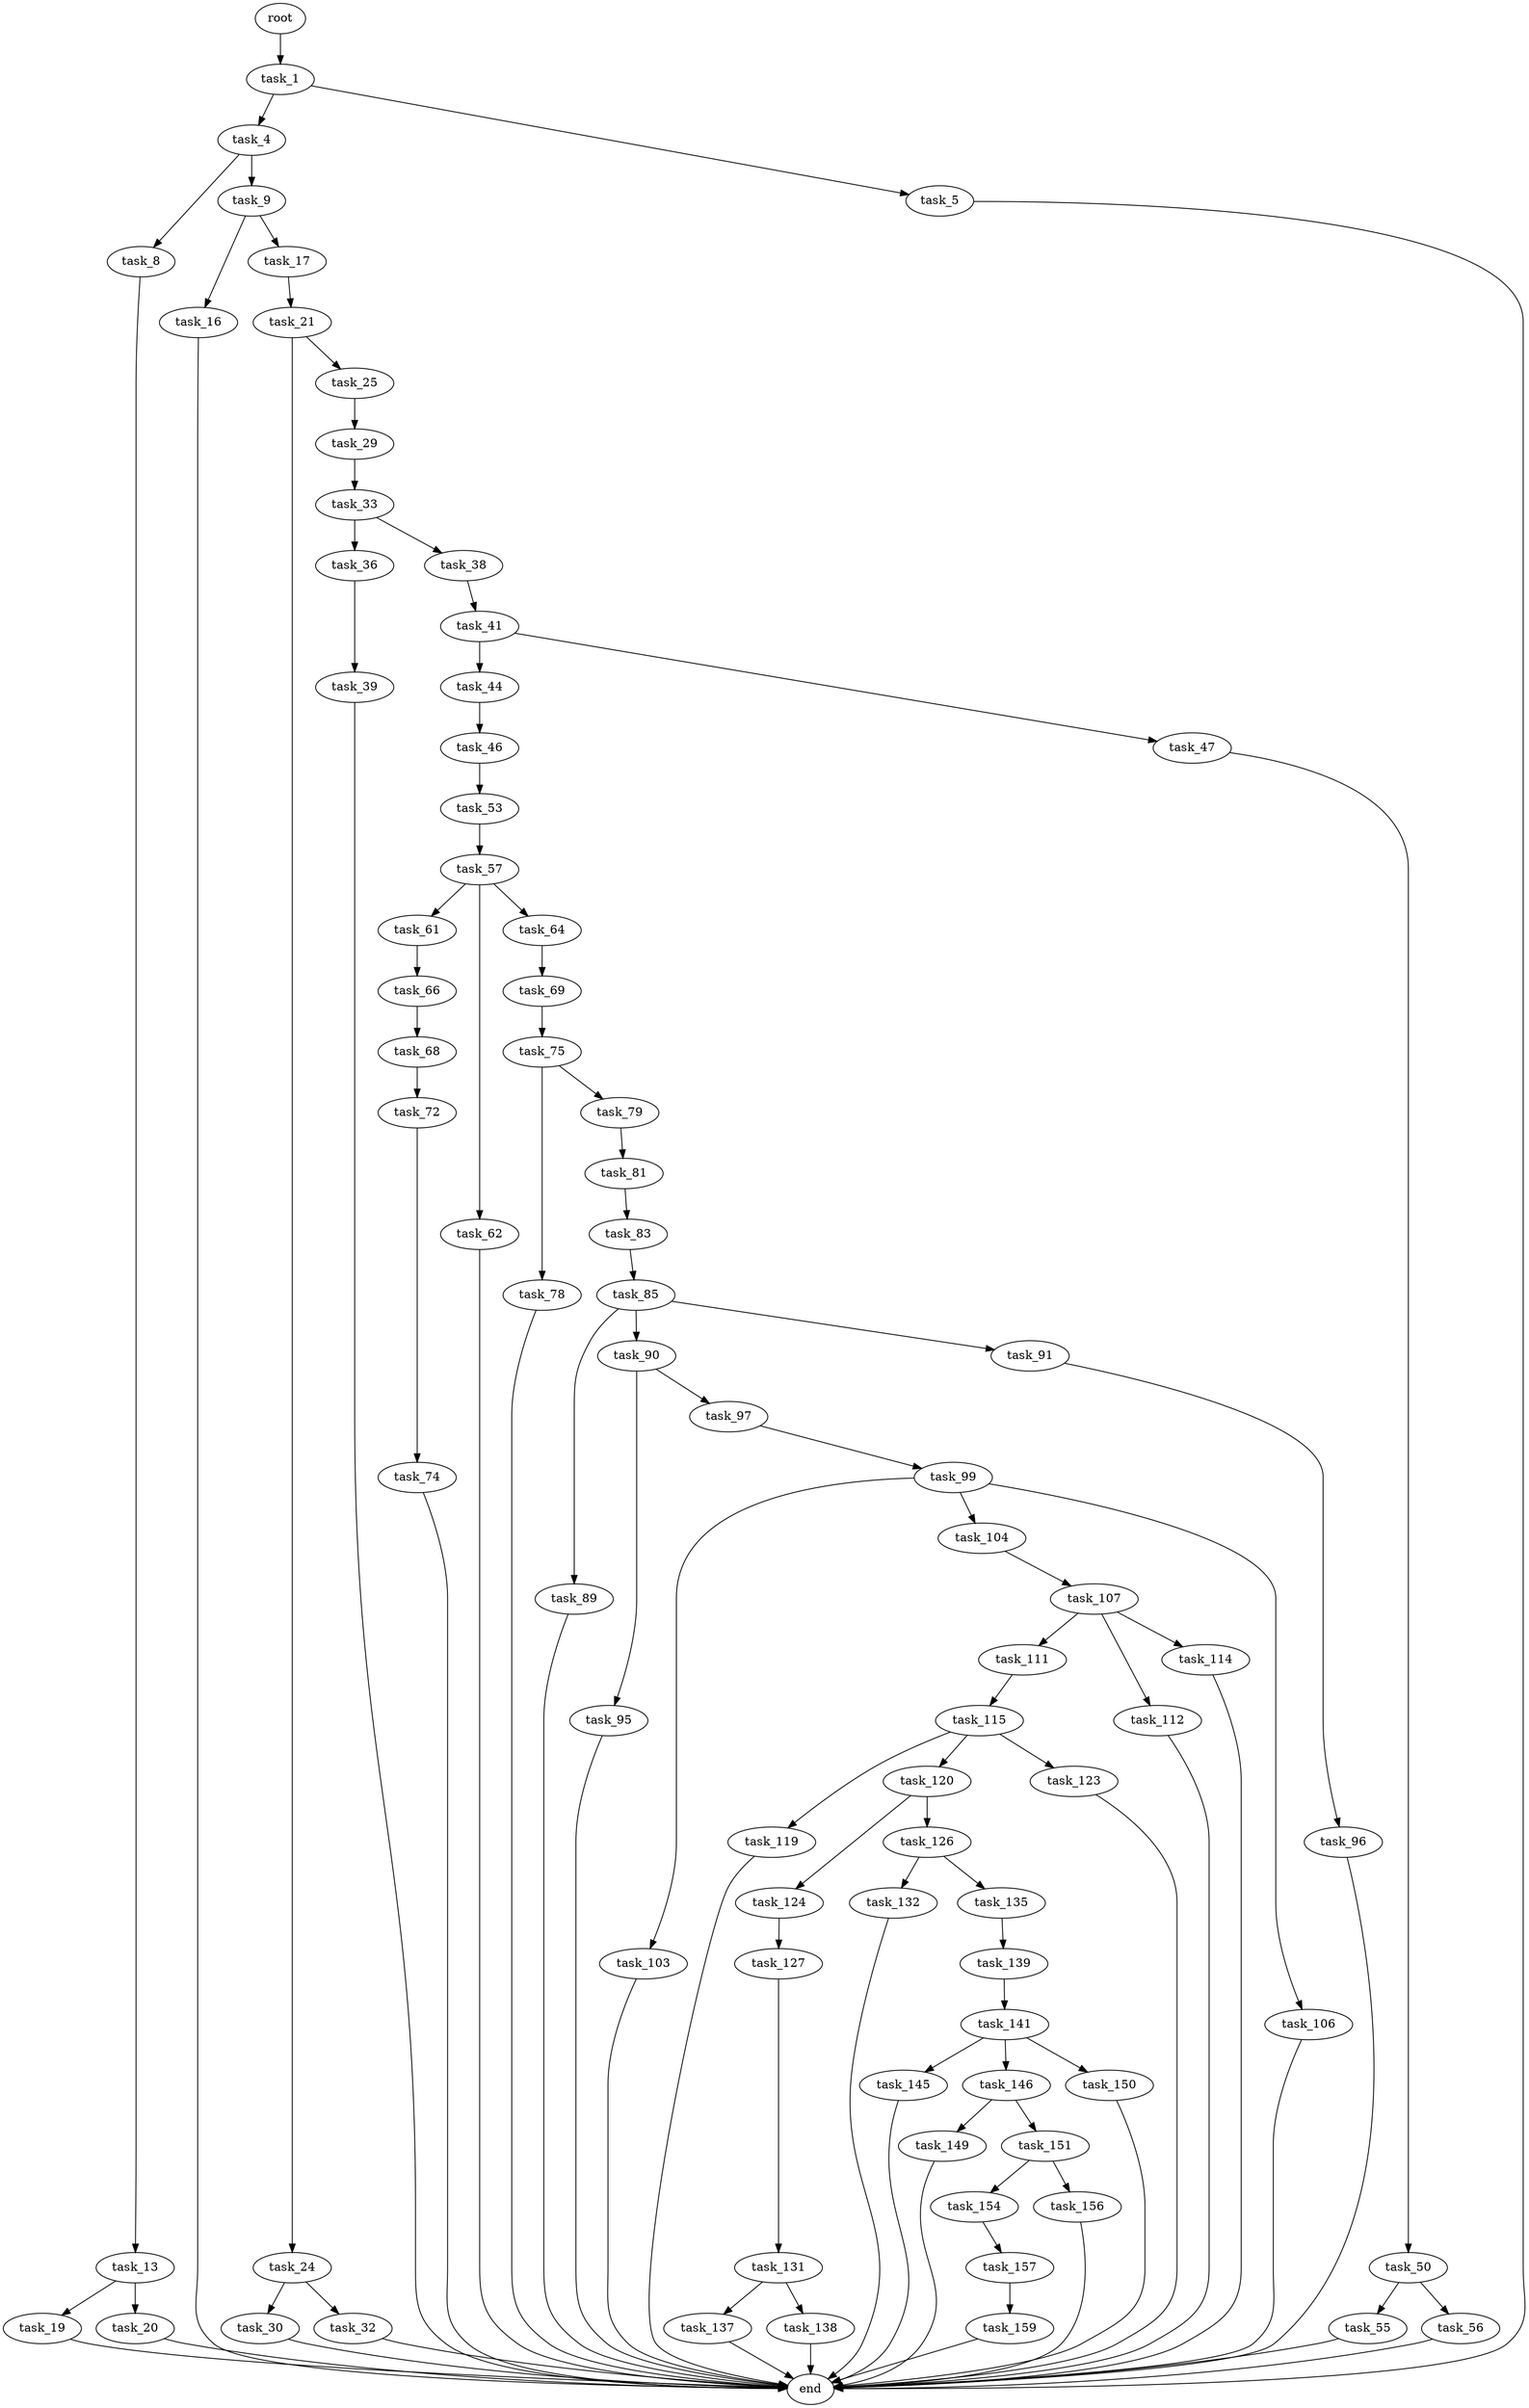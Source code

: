 digraph G {
  root [size="0.000000"];
  task_1 [size="2676679202.000000"];
  task_4 [size="231928233984.000000"];
  task_5 [size="16405010656.000000"];
  task_8 [size="1073741824000.000000"];
  task_9 [size="420901068857.000000"];
  end [size="0.000000"];
  task_13 [size="368293445632.000000"];
  task_16 [size="134217728000.000000"];
  task_17 [size="549755813888.000000"];
  task_19 [size="8589934592.000000"];
  task_20 [size="9207243521.000000"];
  task_21 [size="3721536754.000000"];
  task_24 [size="794395333298.000000"];
  task_25 [size="1954418445.000000"];
  task_30 [size="686136893.000000"];
  task_32 [size="26440514132.000000"];
  task_29 [size="212396302210.000000"];
  task_33 [size="8589934592.000000"];
  task_36 [size="138822507094.000000"];
  task_38 [size="20717040446.000000"];
  task_39 [size="22638982300.000000"];
  task_41 [size="16507079768.000000"];
  task_44 [size="1423158711371.000000"];
  task_47 [size="1073741824000.000000"];
  task_46 [size="15145161352.000000"];
  task_53 [size="114864874809.000000"];
  task_50 [size="21349032744.000000"];
  task_55 [size="28991029248.000000"];
  task_56 [size="28991029248.000000"];
  task_57 [size="354804935626.000000"];
  task_61 [size="549755813888.000000"];
  task_62 [size="41258488016.000000"];
  task_64 [size="152591014680.000000"];
  task_66 [size="1352944337916.000000"];
  task_69 [size="68719476736.000000"];
  task_68 [size="1167109536.000000"];
  task_72 [size="7405532866.000000"];
  task_75 [size="802685641423.000000"];
  task_74 [size="1073741824000.000000"];
  task_78 [size="14809584864.000000"];
  task_79 [size="8589934592.000000"];
  task_81 [size="7863547522.000000"];
  task_83 [size="655806376888.000000"];
  task_85 [size="20824031862.000000"];
  task_89 [size="2345588991.000000"];
  task_90 [size="1703995158.000000"];
  task_91 [size="28991029248.000000"];
  task_95 [size="1377018179.000000"];
  task_97 [size="549755813888.000000"];
  task_96 [size="368293445632.000000"];
  task_99 [size="388246757668.000000"];
  task_103 [size="244442103412.000000"];
  task_104 [size="869029682.000000"];
  task_106 [size="1073741824000.000000"];
  task_107 [size="4113725941.000000"];
  task_111 [size="54416372076.000000"];
  task_112 [size="231928233984.000000"];
  task_114 [size="376143463549.000000"];
  task_115 [size="8589934592.000000"];
  task_119 [size="2763154084.000000"];
  task_120 [size="839984703585.000000"];
  task_123 [size="92166919115.000000"];
  task_124 [size="506496291831.000000"];
  task_126 [size="158861982996.000000"];
  task_127 [size="293664742526.000000"];
  task_132 [size="1366121966.000000"];
  task_135 [size="8589934592.000000"];
  task_131 [size="315510711449.000000"];
  task_137 [size="659649639303.000000"];
  task_138 [size="7478055634.000000"];
  task_139 [size="549755813888.000000"];
  task_141 [size="68719476736.000000"];
  task_145 [size="82119147708.000000"];
  task_146 [size="8977434672.000000"];
  task_150 [size="461275942504.000000"];
  task_149 [size="159155825328.000000"];
  task_151 [size="2781883385.000000"];
  task_154 [size="134217728000.000000"];
  task_156 [size="143419695021.000000"];
  task_157 [size="1284925073672.000000"];
  task_159 [size="28991029248.000000"];

  root -> task_1 [size="1.000000"];
  task_1 -> task_4 [size="209715200.000000"];
  task_1 -> task_5 [size="209715200.000000"];
  task_4 -> task_8 [size="301989888.000000"];
  task_4 -> task_9 [size="301989888.000000"];
  task_5 -> end [size="1.000000"];
  task_8 -> task_13 [size="838860800.000000"];
  task_9 -> task_16 [size="301989888.000000"];
  task_9 -> task_17 [size="301989888.000000"];
  task_13 -> task_19 [size="411041792.000000"];
  task_13 -> task_20 [size="411041792.000000"];
  task_16 -> end [size="1.000000"];
  task_17 -> task_21 [size="536870912.000000"];
  task_19 -> end [size="1.000000"];
  task_20 -> end [size="1.000000"];
  task_21 -> task_24 [size="134217728.000000"];
  task_21 -> task_25 [size="134217728.000000"];
  task_24 -> task_30 [size="838860800.000000"];
  task_24 -> task_32 [size="838860800.000000"];
  task_25 -> task_29 [size="33554432.000000"];
  task_30 -> end [size="1.000000"];
  task_32 -> end [size="1.000000"];
  task_29 -> task_33 [size="411041792.000000"];
  task_33 -> task_36 [size="33554432.000000"];
  task_33 -> task_38 [size="33554432.000000"];
  task_36 -> task_39 [size="209715200.000000"];
  task_38 -> task_41 [size="33554432.000000"];
  task_39 -> end [size="1.000000"];
  task_41 -> task_44 [size="33554432.000000"];
  task_41 -> task_47 [size="33554432.000000"];
  task_44 -> task_46 [size="838860800.000000"];
  task_47 -> task_50 [size="838860800.000000"];
  task_46 -> task_53 [size="301989888.000000"];
  task_53 -> task_57 [size="209715200.000000"];
  task_50 -> task_55 [size="536870912.000000"];
  task_50 -> task_56 [size="536870912.000000"];
  task_55 -> end [size="1.000000"];
  task_56 -> end [size="1.000000"];
  task_57 -> task_61 [size="679477248.000000"];
  task_57 -> task_62 [size="679477248.000000"];
  task_57 -> task_64 [size="679477248.000000"];
  task_61 -> task_66 [size="536870912.000000"];
  task_62 -> end [size="1.000000"];
  task_64 -> task_69 [size="536870912.000000"];
  task_66 -> task_68 [size="838860800.000000"];
  task_69 -> task_75 [size="134217728.000000"];
  task_68 -> task_72 [size="33554432.000000"];
  task_72 -> task_74 [size="536870912.000000"];
  task_75 -> task_78 [size="838860800.000000"];
  task_75 -> task_79 [size="838860800.000000"];
  task_74 -> end [size="1.000000"];
  task_78 -> end [size="1.000000"];
  task_79 -> task_81 [size="33554432.000000"];
  task_81 -> task_83 [size="134217728.000000"];
  task_83 -> task_85 [size="411041792.000000"];
  task_85 -> task_89 [size="536870912.000000"];
  task_85 -> task_90 [size="536870912.000000"];
  task_85 -> task_91 [size="536870912.000000"];
  task_89 -> end [size="1.000000"];
  task_90 -> task_95 [size="33554432.000000"];
  task_90 -> task_97 [size="33554432.000000"];
  task_91 -> task_96 [size="75497472.000000"];
  task_95 -> end [size="1.000000"];
  task_97 -> task_99 [size="536870912.000000"];
  task_96 -> end [size="1.000000"];
  task_99 -> task_103 [size="301989888.000000"];
  task_99 -> task_104 [size="301989888.000000"];
  task_99 -> task_106 [size="301989888.000000"];
  task_103 -> end [size="1.000000"];
  task_104 -> task_107 [size="33554432.000000"];
  task_106 -> end [size="1.000000"];
  task_107 -> task_111 [size="75497472.000000"];
  task_107 -> task_112 [size="75497472.000000"];
  task_107 -> task_114 [size="75497472.000000"];
  task_111 -> task_115 [size="134217728.000000"];
  task_112 -> end [size="1.000000"];
  task_114 -> end [size="1.000000"];
  task_115 -> task_119 [size="33554432.000000"];
  task_115 -> task_120 [size="33554432.000000"];
  task_115 -> task_123 [size="33554432.000000"];
  task_119 -> end [size="1.000000"];
  task_120 -> task_124 [size="679477248.000000"];
  task_120 -> task_126 [size="679477248.000000"];
  task_123 -> end [size="1.000000"];
  task_124 -> task_127 [size="411041792.000000"];
  task_126 -> task_132 [size="134217728.000000"];
  task_126 -> task_135 [size="134217728.000000"];
  task_127 -> task_131 [size="209715200.000000"];
  task_132 -> end [size="1.000000"];
  task_135 -> task_139 [size="33554432.000000"];
  task_131 -> task_137 [size="209715200.000000"];
  task_131 -> task_138 [size="209715200.000000"];
  task_137 -> end [size="1.000000"];
  task_138 -> end [size="1.000000"];
  task_139 -> task_141 [size="536870912.000000"];
  task_141 -> task_145 [size="134217728.000000"];
  task_141 -> task_146 [size="134217728.000000"];
  task_141 -> task_150 [size="134217728.000000"];
  task_145 -> end [size="1.000000"];
  task_146 -> task_149 [size="209715200.000000"];
  task_146 -> task_151 [size="209715200.000000"];
  task_150 -> end [size="1.000000"];
  task_149 -> end [size="1.000000"];
  task_151 -> task_154 [size="134217728.000000"];
  task_151 -> task_156 [size="134217728.000000"];
  task_154 -> task_157 [size="209715200.000000"];
  task_156 -> end [size="1.000000"];
  task_157 -> task_159 [size="838860800.000000"];
  task_159 -> end [size="1.000000"];
}
